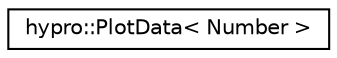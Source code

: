 digraph "Graphical Class Hierarchy"
{
  edge [fontname="Helvetica",fontsize="10",labelfontname="Helvetica",labelfontsize="10"];
  node [fontname="Helvetica",fontsize="10",shape=record];
  rankdir="LR";
  Node1 [label="hypro::PlotData\< Number \>",height=0.2,width=0.4,color="black", fillcolor="white", style="filled",URL="$structhypro_1_1PlotData.html",tooltip="Class that contains a raw segment for plotting. Note that a segment can be composed of several sub-se..."];
}
